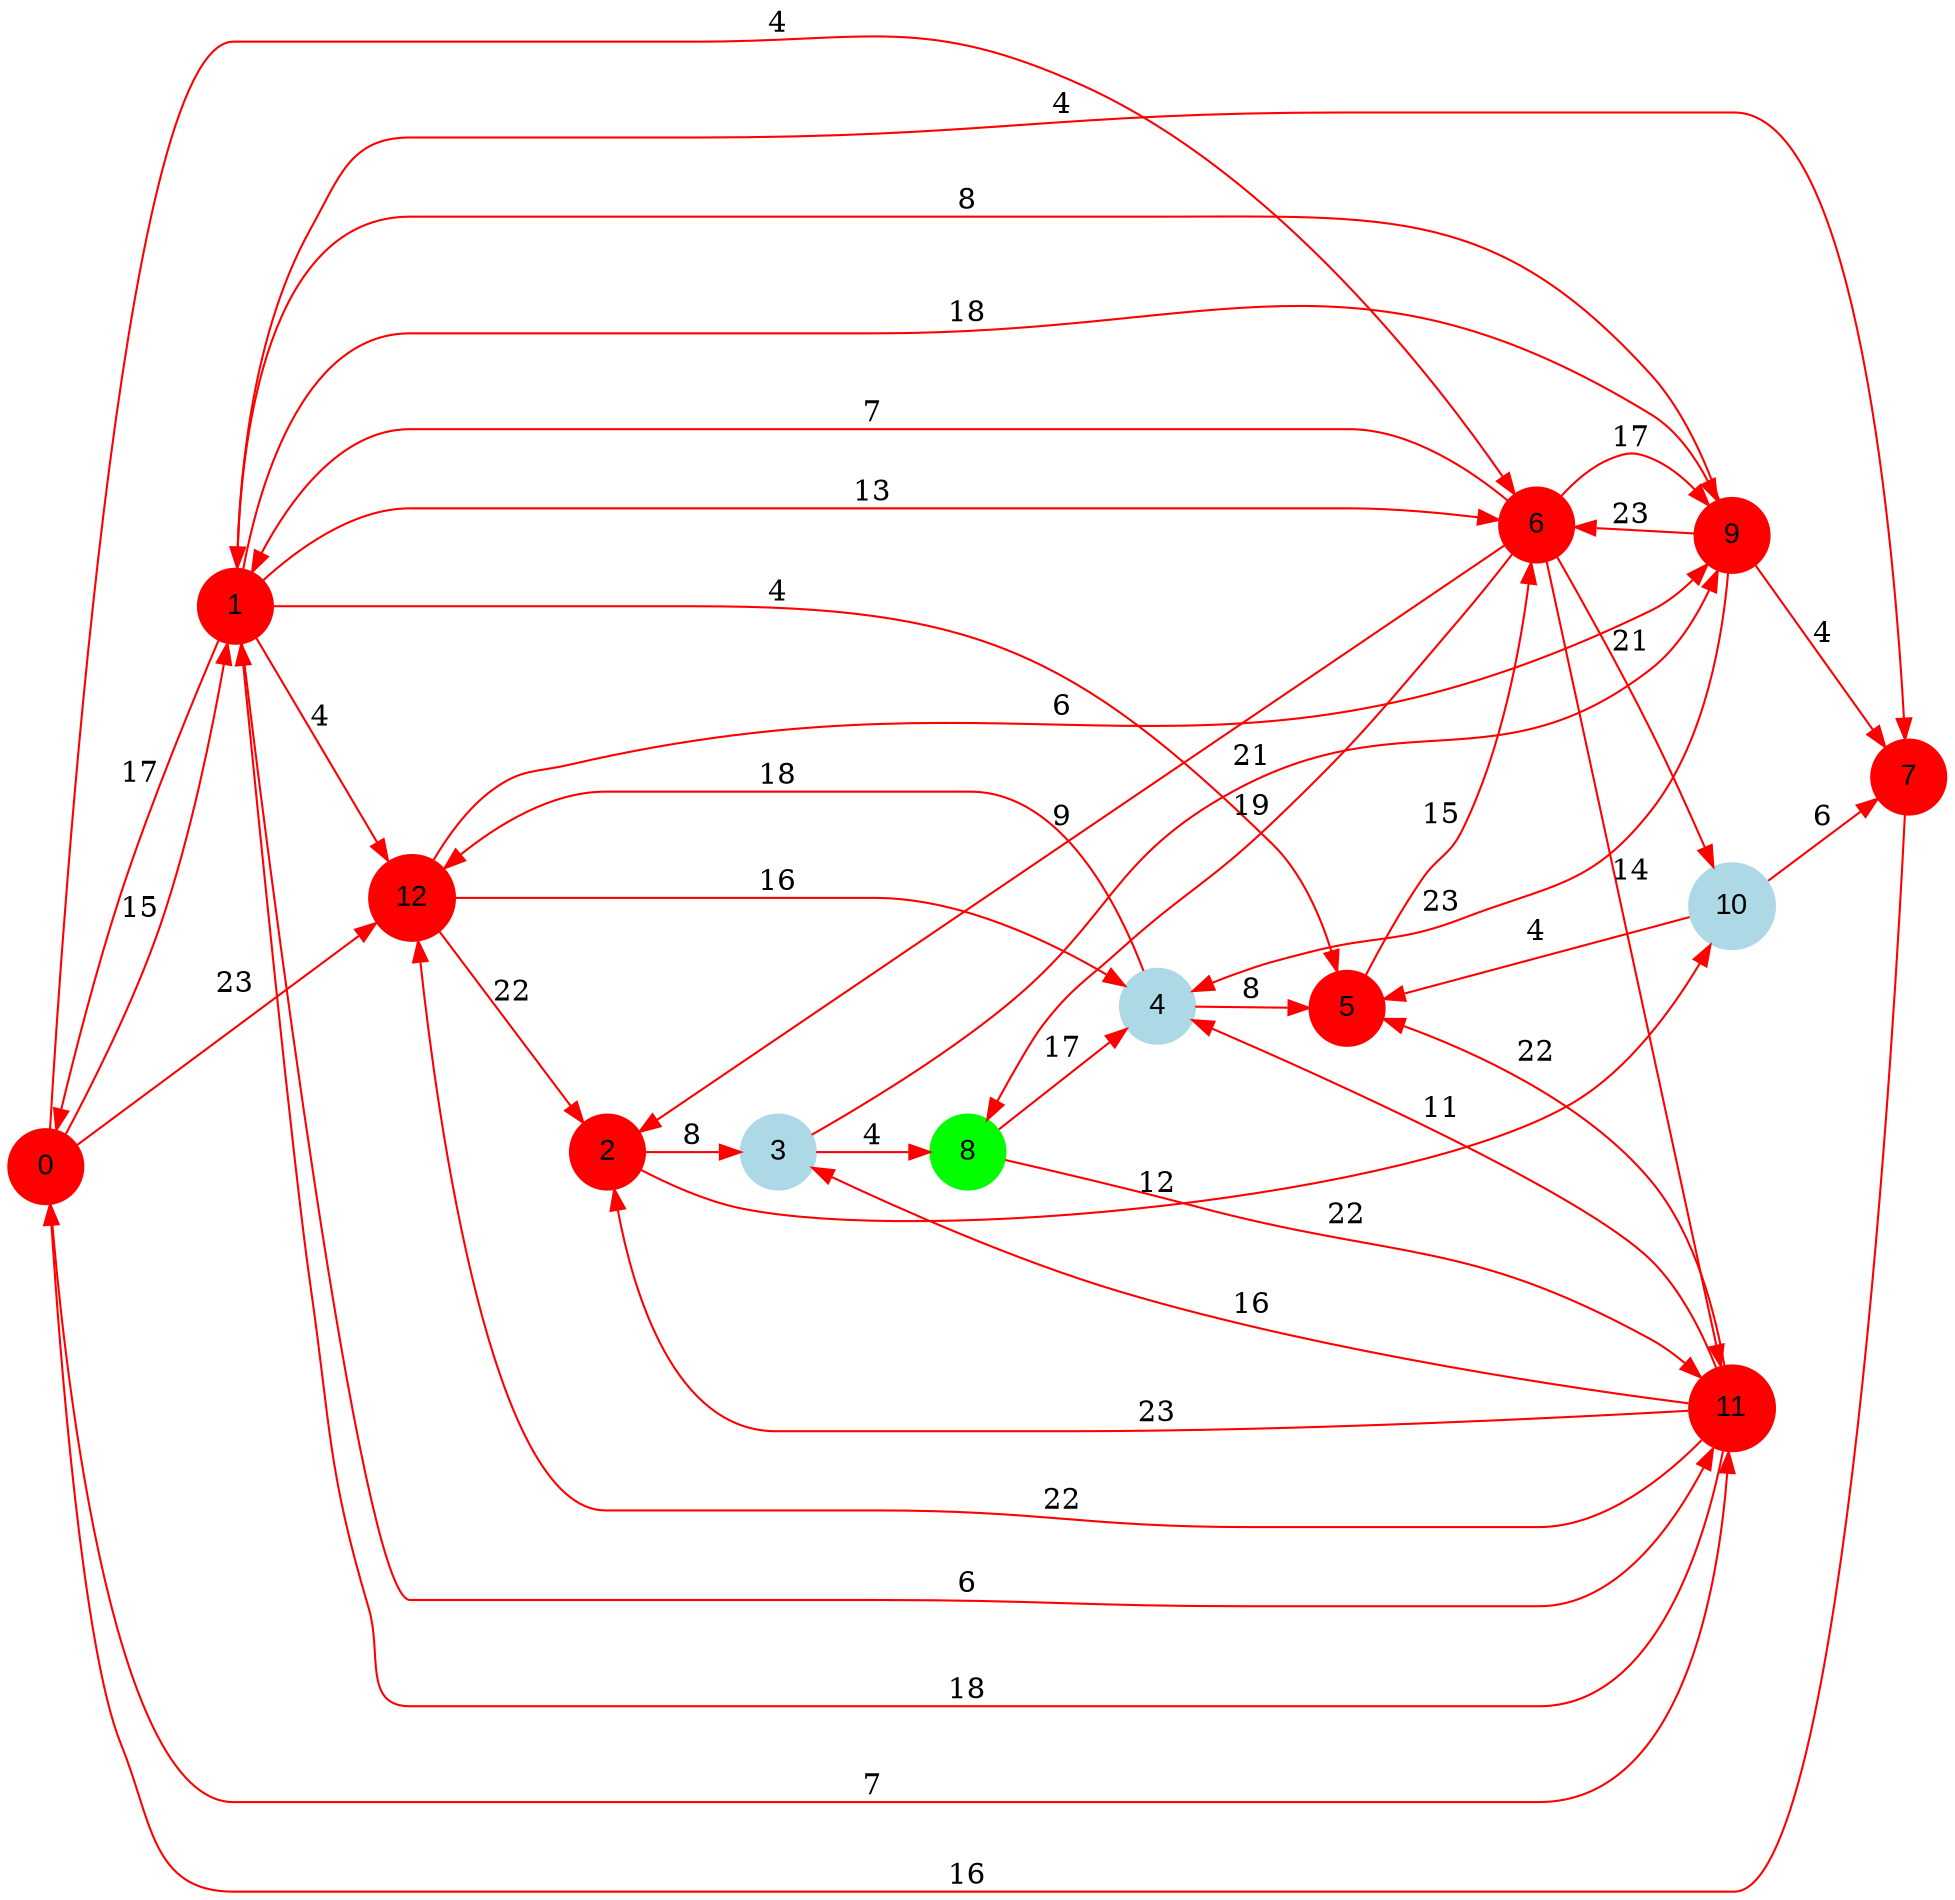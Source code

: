 digraph graphe {
rankdir = LR;
edge [color=red];
0 [fontname="Arial", shape = circle, color=red, style=filled];
1 [fontname="Arial", shape = circle, color=red, style=filled];
2 [fontname="Arial", shape = circle, color=red, style=filled];
3 [fontname="Arial", shape = circle, color=lightblue, style=filled];
4 [fontname="Arial", shape = circle, color=lightblue, style=filled];
5 [fontname="Arial", shape = circle, color=red, style=filled];
6 [fontname="Arial", shape = circle, color=red, style=filled];
7 [fontname="Arial", shape = circle, color=red, style=filled];
8 [fontname="Arial", shape = circle, color=green, style=filled];
9 [fontname="Arial", shape = circle, color=red, style=filled];
10 [fontname="Arial", shape = circle, color=lightblue, style=filled];
11 [fontname="Arial", shape = circle, color=red, style=filled];
12 [fontname="Arial", shape = circle, color=red, style=filled];
	0 -> 1 [label = "15"];
	0 -> 6 [label = "4"];
	0 -> 11 [label = "7"];
	0 -> 12 [label = "23"];
	1 -> 0 [label = "17"];
	1 -> 5 [label = "4"];
	1 -> 6 [label = "13"];
	1 -> 7 [label = "4"];
	1 -> 9 [label = "18"];
	1 -> 11 [label = "6"];
	1 -> 12 [label = "4"];
	2 -> 3 [label = "8"];
	2 -> 10 [label = "12"];
	3 -> 8 [label = "4"];
	3 -> 9 [label = "21"];
	4 -> 5 [label = "8"];
	4 -> 12 [label = "18"];
	5 -> 6 [label = "15"];
	6 -> 1 [label = "7"];
	6 -> 2 [label = "9"];
	6 -> 8 [label = "19"];
	6 -> 9 [label = "17"];
	6 -> 10 [label = "21"];
	6 -> 11 [label = "14"];
	7 -> 0 [label = "16"];
	8 -> 4 [label = "17"];
	8 -> 11 [label = "22"];
	9 -> 1 [label = "8"];
	9 -> 4 [label = "23"];
	9 -> 6 [label = "23"];
	9 -> 7 [label = "4"];
	10 -> 5 [label = "4"];
	10 -> 7 [label = "6"];
	11 -> 1 [label = "18"];
	11 -> 2 [label = "23"];
	11 -> 3 [label = "16"];
	11 -> 4 [label = "11"];
	11 -> 5 [label = "22"];
	11 -> 12 [label = "22"];
	12 -> 2 [label = "22"];
	12 -> 4 [label = "16"];
	12 -> 9 [label = "6"];
}